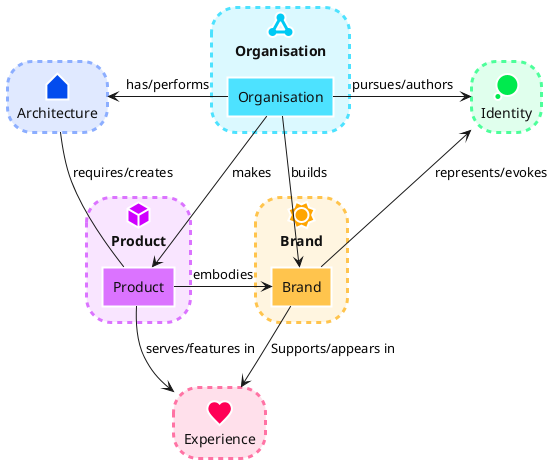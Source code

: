 @startuml
!include <edgy/edgy>

$experienceFacet(Experience, experience)
$architectureFacet(Architecture, architecture)
$identityFacet(Identity, identity)

$organisationFacet(Organisation, org) {
  $organisation(Organisation, organisation)
}

$brandFacet(Brand) {
  $brand(Brand, brand)
}

$productFacet(Product) {
  $product(Product, product)
}

$flow(brand, identity, "represents/evokes")
$flow(brand, experience, "Supports/appears in")

$flowLeft(organisation, identity, "pursues/authors")
$flowRight(organisation, architecture, "has/performs")

$flow(product, experience, "serves/features in")
$linkUp(product, architecture, "requires/creates")

$flow(organisation, brand, "builds")
$flow(organisation, product, "makes")
$flowLeft(product, brand, "embodies")
@enduml
